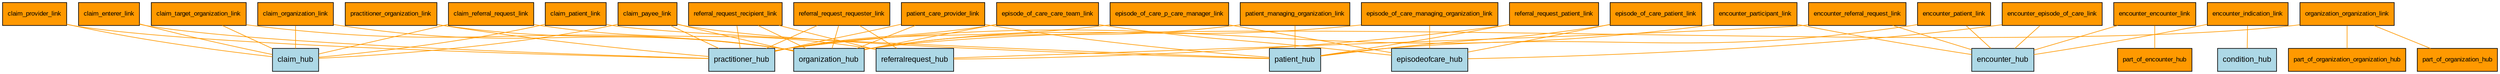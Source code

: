 graph fhir {
	overlap=false;
	splines=true;

	node [shape=box fontsize=12 fontname="arial" fontcolor=black style=filled fillcolor=lightblue];
		claim_hub; condition_hub; encounter_hub; episodeofcare_hub; organization_hub; patient_hub; practitioner_hub; referralrequest_hub; 

	node [shape=box fontsize=10 fontname="arial" fontcolor=black style=filled fillcolor="#ff9900"];
		claim_enterer_link; claim_organization_link; claim_patient_link; claim_payee_link; claim_provider_link; claim_referral_request_link; claim_target_organization_link; encounter_encounter_link; encounter_episode_of_care_link; encounter_indication_link; encounter_participant_link; encounter_patient_link; encounter_referral_request_link; episode_of_care_care_team_link; episode_of_care_managing_organization_link; episode_of_care_p_care_manager_link; episode_of_care_patient_link; organization_organization_link; patient_care_provider_link; patient_managing_organization_link; practitioner_organization_link; referral_request_patient_link; referral_request_recipient_link; referral_request_requester_link; 

	edge [arrowhead=none color="#ff9900"];
		claim_enterer_link -- claim_hub
		claim_enterer_link -- practitioner_hub
		claim_organization_link -- organization_hub
		claim_organization_link -- claim_hub
		claim_patient_link -- claim_hub
		claim_patient_link -- patient_hub
		claim_payee_link -- patient_hub
		claim_payee_link -- practitioner_hub
		claim_payee_link -- claim_hub
		claim_payee_link -- organization_hub
		claim_provider_link -- practitioner_hub
		claim_provider_link -- claim_hub
		claim_referral_request_link -- claim_hub
		claim_referral_request_link -- referralrequest_hub
		claim_target_organization_link -- claim_hub
		claim_target_organization_link -- organization_hub
		encounter_encounter_link -- part_of_encounter_hub
		encounter_encounter_link -- encounter_hub
		encounter_episode_of_care_link -- encounter_hub
		encounter_episode_of_care_link -- episodeofcare_hub
		encounter_indication_link -- condition_hub
		encounter_indication_link -- encounter_hub
		encounter_participant_link -- practitioner_hub
		encounter_participant_link -- encounter_hub
		encounter_patient_link -- patient_hub
		encounter_patient_link -- encounter_hub
		encounter_referral_request_link -- referralrequest_hub
		encounter_referral_request_link -- encounter_hub
		episode_of_care_care_team_link -- episodeofcare_hub
		episode_of_care_care_team_link -- organization_hub
		episode_of_care_care_team_link -- practitioner_hub
		episode_of_care_managing_organization_link -- episodeofcare_hub
		episode_of_care_managing_organization_link -- organization_hub
		episode_of_care_p_care_manager_link -- episodeofcare_hub
		episode_of_care_p_care_manager_link -- practitioner_hub
		episode_of_care_patient_link -- patient_hub
		episode_of_care_patient_link -- episodeofcare_hub
		organization_organization_link -- organization_hub
		organization_organization_link -- part_of_organization_hub
		organization_organization_link -- part_of_organization_organization_hub
		patient_care_provider_link -- practitioner_hub
		patient_care_provider_link -- organization_hub
		patient_care_provider_link -- patient_hub
		patient_managing_organization_link -- patient_hub
		patient_managing_organization_link -- organization_hub
		practitioner_organization_link -- practitioner_hub
		practitioner_organization_link -- organization_hub
		referral_request_patient_link -- referralrequest_hub
		referral_request_patient_link -- patient_hub
		referral_request_recipient_link -- organization_hub
		referral_request_recipient_link -- referralrequest_hub
		referral_request_recipient_link -- practitioner_hub
		referral_request_requester_link -- practitioner_hub
		referral_request_requester_link -- organization_hub
		referral_request_requester_link -- referralrequest_hub
}
